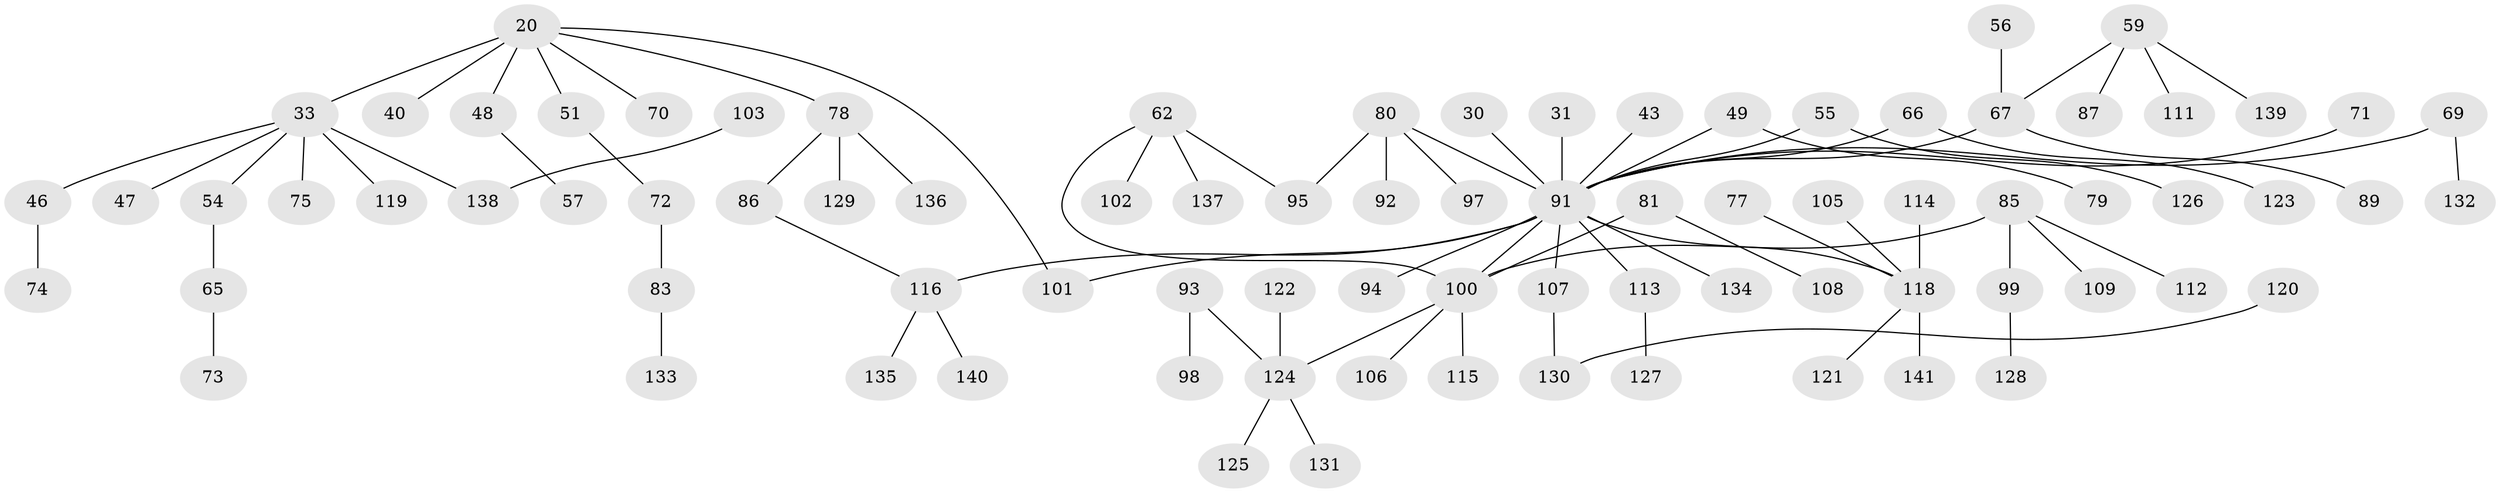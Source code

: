 // original degree distribution, {4: 0.09219858156028368, 5: 0.05673758865248227, 6: 0.014184397163120567, 3: 0.11347517730496454, 2: 0.2695035460992908, 1: 0.45390070921985815}
// Generated by graph-tools (version 1.1) at 2025/45/03/04/25 21:45:40]
// undirected, 84 vertices, 85 edges
graph export_dot {
graph [start="1"]
  node [color=gray90,style=filled];
  20 [super="+9+18"];
  30;
  31;
  33 [super="+23"];
  40;
  43;
  46;
  47;
  48;
  49 [super="+44"];
  51;
  54;
  55;
  56 [super="+45"];
  57;
  59;
  62 [super="+61"];
  65;
  66;
  67 [super="+41"];
  69;
  70;
  71;
  72;
  73;
  74;
  75;
  77;
  78;
  79;
  80;
  81;
  83;
  85;
  86;
  87;
  89;
  91 [super="+26+29+68"];
  92;
  93;
  94;
  95;
  97;
  98;
  99;
  100 [super="+11+21+27+64+53+42+96"];
  101 [super="+84"];
  102;
  103;
  105;
  106;
  107 [super="+104"];
  108;
  109;
  111;
  112;
  113;
  114;
  115;
  116 [super="+17"];
  118 [super="+10+36+52+60"];
  119;
  120;
  121;
  122;
  123;
  124 [super="+76+117"];
  125;
  126;
  127;
  128;
  129;
  130 [super="+110"];
  131;
  132;
  133;
  134;
  135;
  136;
  137;
  138 [super="+82"];
  139;
  140;
  141;
  20 -- 48;
  20 -- 33 [weight=2];
  20 -- 40;
  20 -- 51;
  20 -- 70;
  20 -- 78;
  20 -- 101;
  30 -- 91;
  31 -- 91;
  33 -- 47;
  33 -- 54;
  33 -- 75;
  33 -- 46;
  33 -- 119;
  33 -- 138;
  43 -- 91;
  46 -- 74;
  48 -- 57;
  49 -- 79;
  49 -- 91;
  51 -- 72;
  54 -- 65;
  55 -- 126;
  55 -- 91;
  56 -- 67;
  59 -- 87;
  59 -- 111;
  59 -- 139;
  59 -- 67;
  62 -- 102;
  62 -- 137;
  62 -- 95;
  62 -- 100;
  65 -- 73;
  66 -- 123;
  66 -- 91;
  67 -- 89;
  67 -- 91;
  69 -- 132;
  69 -- 91;
  71 -- 91;
  72 -- 83;
  77 -- 118;
  78 -- 86;
  78 -- 129;
  78 -- 136;
  80 -- 92;
  80 -- 95;
  80 -- 97;
  80 -- 91;
  81 -- 108;
  81 -- 100;
  83 -- 133;
  85 -- 99;
  85 -- 109;
  85 -- 112;
  85 -- 100;
  86 -- 116;
  91 -- 113;
  91 -- 116;
  91 -- 118;
  91 -- 100 [weight=4];
  91 -- 101;
  91 -- 134;
  91 -- 94;
  91 -- 107;
  93 -- 98;
  93 -- 124;
  99 -- 128;
  100 -- 106;
  100 -- 124;
  100 -- 115;
  103 -- 138;
  105 -- 118;
  107 -- 130;
  113 -- 127;
  114 -- 118;
  116 -- 135;
  116 -- 140;
  118 -- 121;
  118 -- 141;
  120 -- 130;
  122 -- 124;
  124 -- 125;
  124 -- 131;
}
